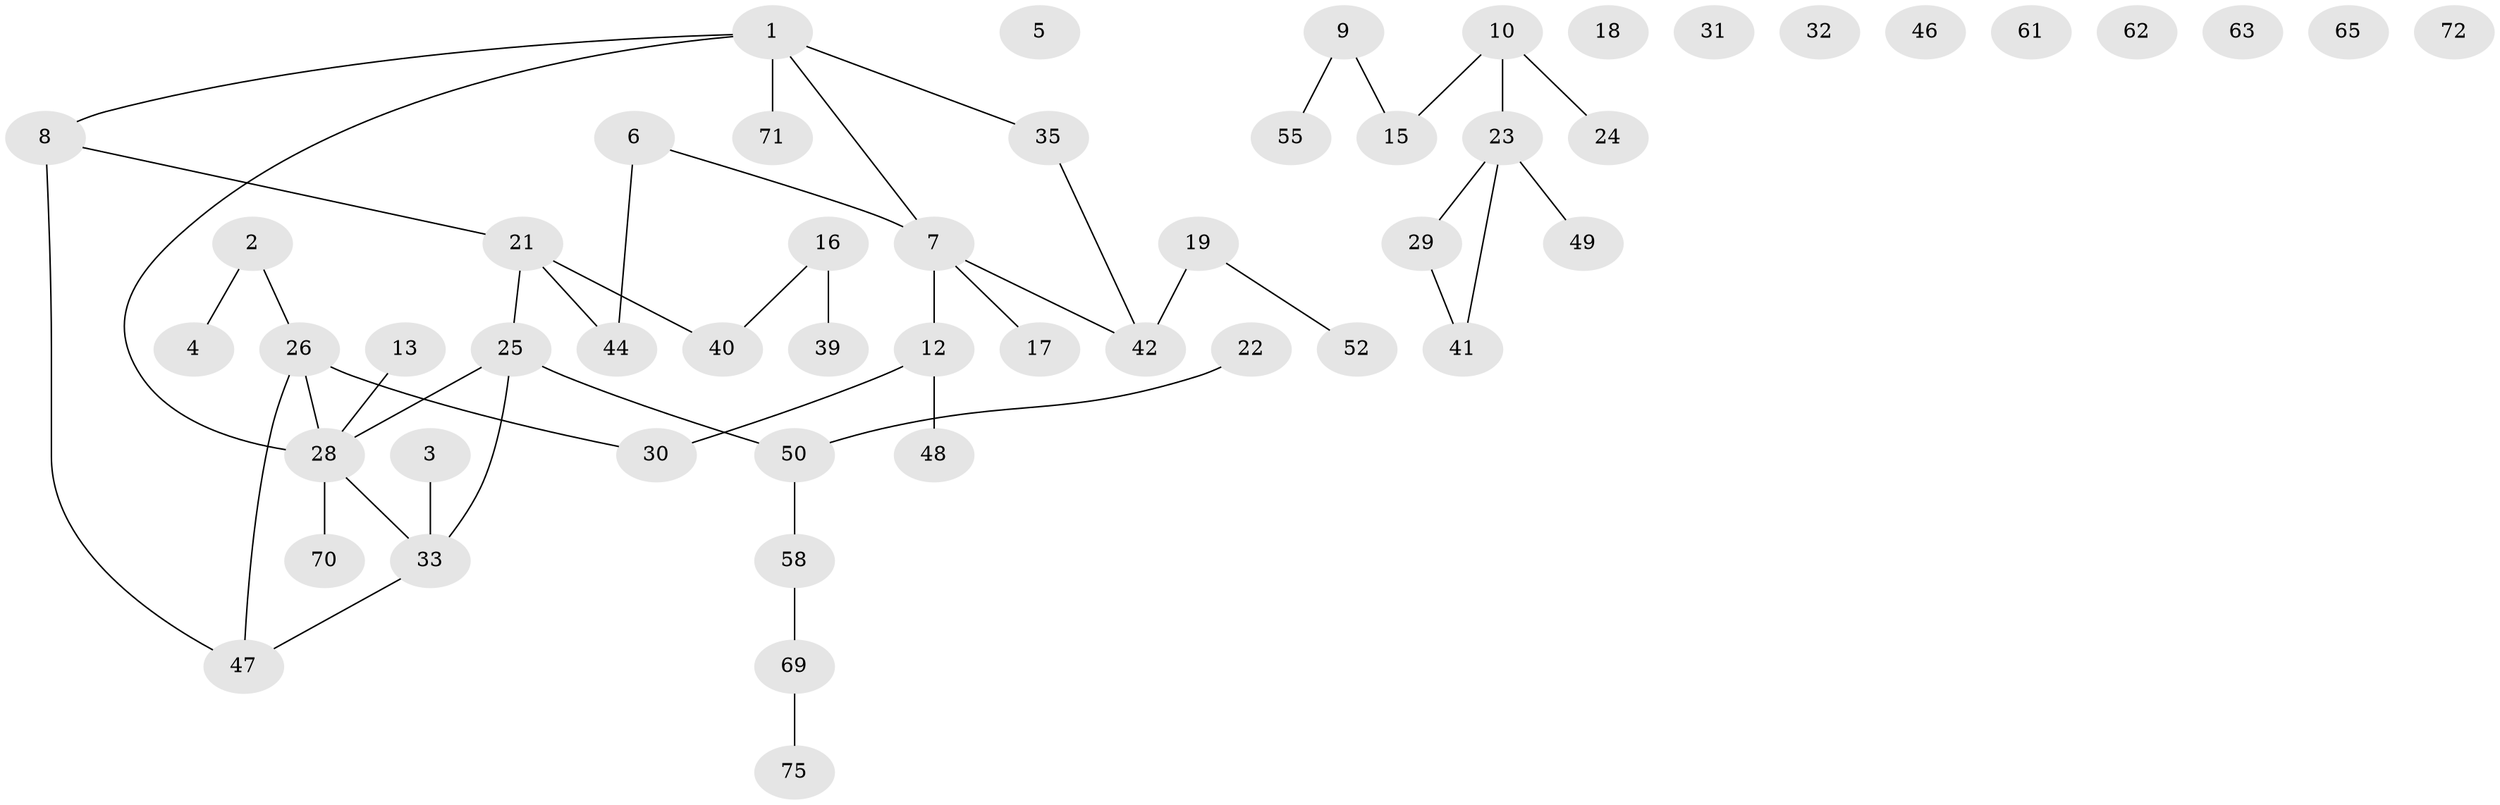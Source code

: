 // original degree distribution, {2: 0.28205128205128205, 1: 0.2692307692307692, 0: 0.1282051282051282, 6: 0.01282051282051282, 3: 0.20512820512820512, 4: 0.08974358974358974, 5: 0.01282051282051282}
// Generated by graph-tools (version 1.1) at 2025/41/03/06/25 10:41:20]
// undirected, 52 vertices, 48 edges
graph export_dot {
graph [start="1"]
  node [color=gray90,style=filled];
  1 [super="+54"];
  2 [super="+20"];
  3;
  4;
  5;
  6 [super="+11"];
  7 [super="+78"];
  8 [super="+37"];
  9 [super="+34"];
  10 [super="+43"];
  12 [super="+14"];
  13;
  15 [super="+73"];
  16 [super="+74"];
  17 [super="+60"];
  18;
  19 [super="+38"];
  21 [super="+27"];
  22;
  23 [super="+59"];
  24 [super="+36"];
  25 [super="+64"];
  26 [super="+45"];
  28 [super="+67"];
  29;
  30 [super="+77"];
  31;
  32;
  33 [super="+57"];
  35 [super="+51"];
  39 [super="+53"];
  40;
  41 [super="+68"];
  42;
  44 [super="+56"];
  46;
  47;
  48;
  49;
  50 [super="+66"];
  52;
  55;
  58;
  61;
  62;
  63;
  65;
  69 [super="+76"];
  70;
  71;
  72;
  75;
  1 -- 7;
  1 -- 35;
  1 -- 71;
  1 -- 8;
  1 -- 28;
  2 -- 4;
  2 -- 26;
  3 -- 33;
  6 -- 44;
  6 -- 7;
  7 -- 12 [weight=2];
  7 -- 42;
  7 -- 17;
  8 -- 47;
  8 -- 21;
  9 -- 15;
  9 -- 55;
  10 -- 23;
  10 -- 15;
  10 -- 24;
  12 -- 30;
  12 -- 48;
  13 -- 28;
  16 -- 39 [weight=2];
  16 -- 40;
  19 -- 42;
  19 -- 52;
  21 -- 40;
  21 -- 44;
  21 -- 25;
  22 -- 50;
  23 -- 29;
  23 -- 49;
  23 -- 41;
  25 -- 33;
  25 -- 28;
  25 -- 50;
  26 -- 47;
  26 -- 28;
  26 -- 30;
  28 -- 33;
  28 -- 70;
  29 -- 41;
  33 -- 47;
  35 -- 42;
  50 -- 58;
  58 -- 69;
  69 -- 75;
}
